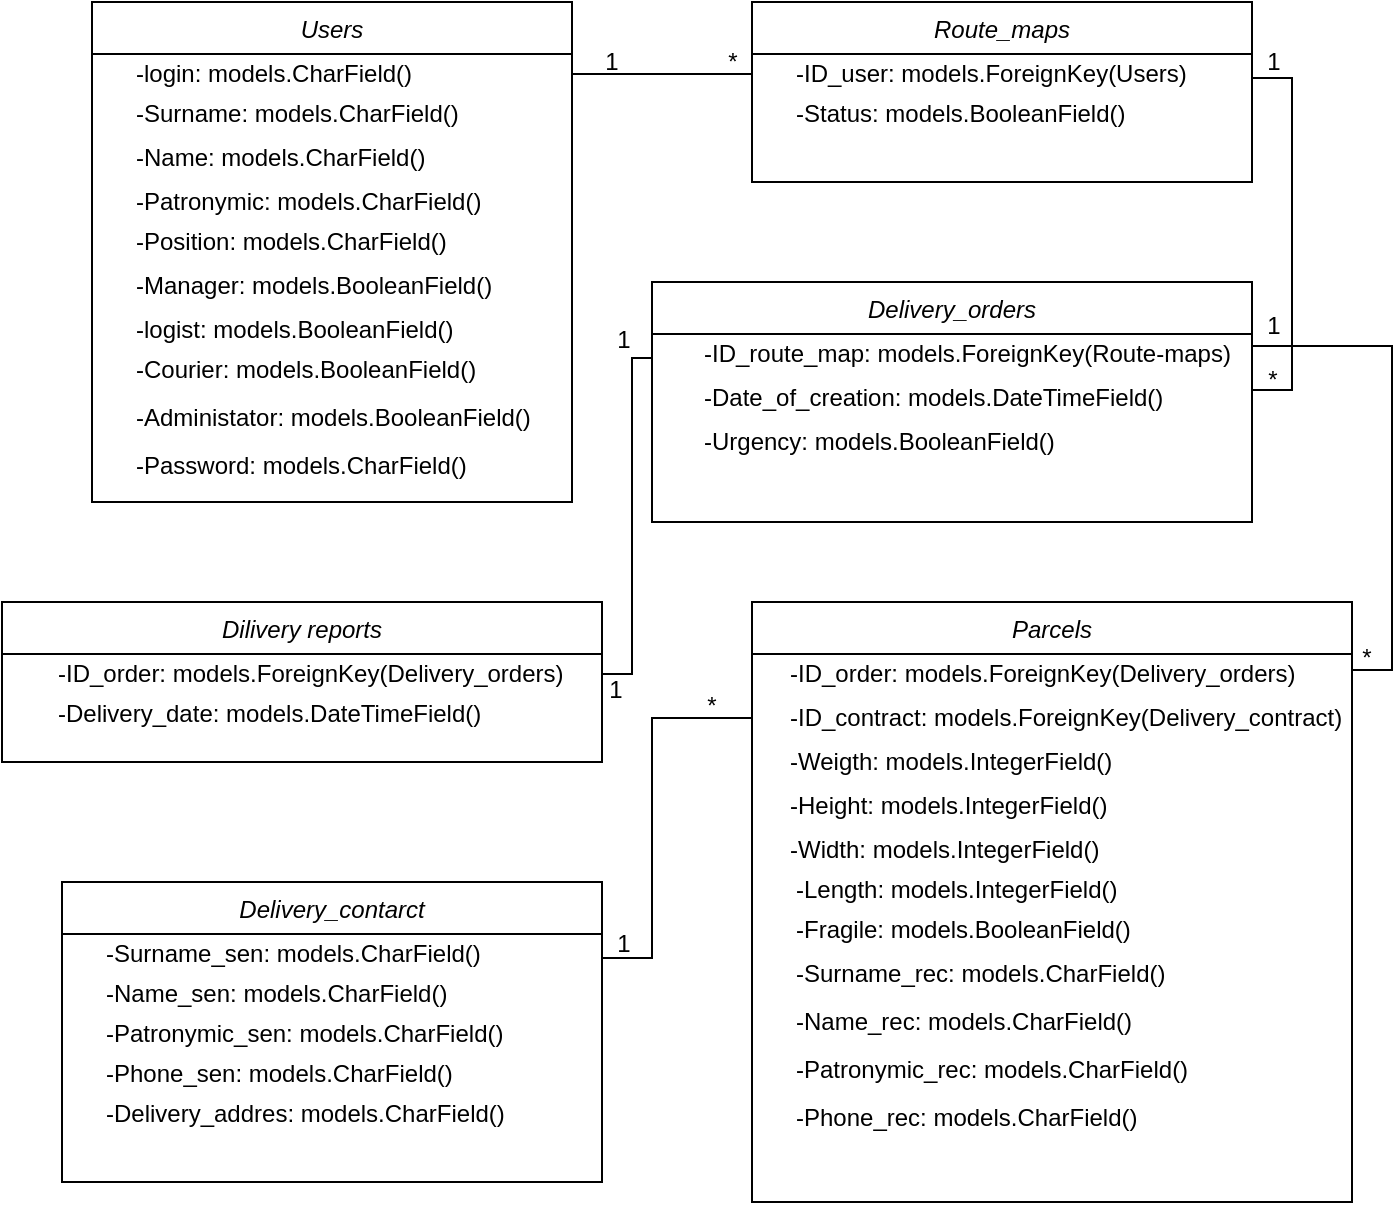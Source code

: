 <mxfile version="13.7.3" type="device"><diagram id="1WqQbCkuJ-TtJrcGDlxy" name="Страница 1"><mxGraphModel dx="1086" dy="966" grid="1" gridSize="10" guides="1" tooltips="1" connect="1" arrows="1" fold="1" page="1" pageScale="1" pageWidth="827" pageHeight="1169" math="0" shadow="0"><root><mxCell id="0"/><mxCell id="1" parent="0"/><mxCell id="WKfONwD25qAhMX3vJZG9-151" style="edgeStyle=orthogonalEdgeStyle;rounded=0;orthogonalLoop=1;jettySize=auto;html=1;entryX=0;entryY=0.5;entryDx=0;entryDy=0;endArrow=none;endFill=0;exitX=1;exitY=0.5;exitDx=0;exitDy=0;" parent="1" target="WKfONwD25qAhMX3vJZG9-159" edge="1"><mxGeometry relative="1" as="geometry"><mxPoint x="410" y="148" as="sourcePoint"/><Array as="points"><mxPoint x="410" y="146"/></Array></mxGeometry></mxCell><mxCell id="WKfONwD25qAhMX3vJZG9-152" value="1" style="text;html=1;strokeColor=none;fillColor=none;align=center;verticalAlign=middle;whiteSpace=wrap;rounded=0;" parent="1" vertex="1"><mxGeometry x="410" y="130" width="40" height="20" as="geometry"/></mxCell><mxCell id="WKfONwD25qAhMX3vJZG9-153" value="*" style="text;html=1;align=center;verticalAlign=middle;resizable=0;points=[];autosize=1;" parent="1" vertex="1"><mxGeometry x="480" y="130" width="20" height="20" as="geometry"/></mxCell><mxCell id="WKfONwD25qAhMX3vJZG9-154" value="Route_maps" style="swimlane;fontStyle=2;align=center;verticalAlign=top;childLayout=stackLayout;horizontal=1;startSize=26;horizontalStack=0;resizeParent=1;resizeLast=0;collapsible=1;marginBottom=0;rounded=0;shadow=0;strokeWidth=1;" parent="1" vertex="1"><mxGeometry x="500" y="110" width="250" height="90" as="geometry"><mxRectangle x="230" y="140" width="160" height="26" as="alternateBounds"/></mxGeometry></mxCell><mxCell id="WKfONwD25qAhMX3vJZG9-155" value="" style="shape=table;html=1;whiteSpace=wrap;startSize=0;container=1;collapsible=0;childLayout=tableLayout;fillColor=none;align=left;strokeColor=none;" parent="WKfONwD25qAhMX3vJZG9-154" vertex="1"><mxGeometry y="26" width="250" height="40" as="geometry"/></mxCell><mxCell id="WKfONwD25qAhMX3vJZG9-159" value="" style="shape=partialRectangle;html=1;whiteSpace=wrap;collapsible=0;dropTarget=0;pointerEvents=0;fillColor=none;top=0;left=0;bottom=0;right=0;points=[[0,0.5],[1,0.5]];portConstraint=eastwest;" parent="WKfONwD25qAhMX3vJZG9-155" vertex="1"><mxGeometry width="250" height="20" as="geometry"/></mxCell><mxCell id="WKfONwD25qAhMX3vJZG9-160" value="" style="shape=partialRectangle;html=1;whiteSpace=wrap;connectable=0;overflow=hidden;fillColor=none;top=0;left=0;bottom=0;right=0;align=center;" parent="WKfONwD25qAhMX3vJZG9-159" vertex="1"><mxGeometry width="20" height="20" as="geometry"/></mxCell><mxCell id="WKfONwD25qAhMX3vJZG9-161" value="-ID_user: models.ForeignKey(Users)" style="shape=partialRectangle;html=1;whiteSpace=wrap;connectable=0;overflow=hidden;fillColor=none;top=0;left=0;bottom=0;right=0;align=left;" parent="WKfONwD25qAhMX3vJZG9-159" vertex="1"><mxGeometry x="20" width="230" height="20" as="geometry"/></mxCell><mxCell id="WKfONwD25qAhMX3vJZG9-162" value="" style="shape=partialRectangle;html=1;whiteSpace=wrap;collapsible=0;dropTarget=0;pointerEvents=0;fillColor=none;top=0;left=0;bottom=0;right=0;points=[[0,0.5],[1,0.5]];portConstraint=eastwest;" parent="WKfONwD25qAhMX3vJZG9-155" vertex="1"><mxGeometry y="20" width="250" height="20" as="geometry"/></mxCell><mxCell id="WKfONwD25qAhMX3vJZG9-163" value="" style="shape=partialRectangle;html=1;whiteSpace=wrap;connectable=0;overflow=hidden;fillColor=none;top=0;left=0;bottom=0;right=0;" parent="WKfONwD25qAhMX3vJZG9-162" vertex="1"><mxGeometry width="20" height="20" as="geometry"/></mxCell><mxCell id="WKfONwD25qAhMX3vJZG9-164" value="-Status: models.BooleanField()" style="shape=partialRectangle;html=1;whiteSpace=wrap;connectable=0;overflow=hidden;fillColor=none;top=0;left=0;bottom=0;right=0;align=left;" parent="WKfONwD25qAhMX3vJZG9-162" vertex="1"><mxGeometry x="20" width="230" height="20" as="geometry"/></mxCell><mxCell id="WKfONwD25qAhMX3vJZG9-165" style="edgeStyle=orthogonalEdgeStyle;rounded=0;orthogonalLoop=1;jettySize=auto;html=1;entryX=1;entryY=0.5;entryDx=0;entryDy=0;endArrow=none;endFill=0;exitX=1;exitY=0.5;exitDx=0;exitDy=0;" parent="1" source="WKfONwD25qAhMX3vJZG9-263" edge="1"><mxGeometry relative="1" as="geometry"><mxPoint x="420" y="158" as="sourcePoint"/><mxPoint x="750" y="148" as="targetPoint"/><Array as="points"><mxPoint x="770" y="304"/><mxPoint x="770" y="148"/></Array></mxGeometry></mxCell><mxCell id="WKfONwD25qAhMX3vJZG9-166" value="1" style="text;html=1;strokeColor=none;fillColor=none;align=center;verticalAlign=middle;whiteSpace=wrap;rounded=0;" parent="1" vertex="1"><mxGeometry x="741" y="130" width="40" height="20" as="geometry"/></mxCell><mxCell id="WKfONwD25qAhMX3vJZG9-167" value="*" style="text;html=1;align=center;verticalAlign=middle;resizable=0;points=[];autosize=1;" parent="1" vertex="1"><mxGeometry x="750" y="289" width="20" height="20" as="geometry"/></mxCell><mxCell id="WKfONwD25qAhMX3vJZG9-168" value="Users" style="swimlane;fontStyle=2;align=center;verticalAlign=top;childLayout=stackLayout;horizontal=1;startSize=26;horizontalStack=0;resizeParent=1;resizeLast=0;collapsible=1;marginBottom=0;rounded=0;shadow=0;strokeWidth=1;" parent="1" vertex="1"><mxGeometry x="170" y="110" width="240" height="250" as="geometry"><mxRectangle x="230" y="140" width="160" height="26" as="alternateBounds"/></mxGeometry></mxCell><mxCell id="WKfONwD25qAhMX3vJZG9-169" value="" style="shape=table;html=1;whiteSpace=wrap;startSize=0;container=1;collapsible=0;childLayout=tableLayout;fillColor=none;align=left;strokeColor=none;" parent="WKfONwD25qAhMX3vJZG9-168" vertex="1"><mxGeometry y="26" width="240" height="40" as="geometry"/></mxCell><mxCell id="WKfONwD25qAhMX3vJZG9-173" value="" style="shape=partialRectangle;html=1;whiteSpace=wrap;collapsible=0;dropTarget=0;pointerEvents=0;fillColor=none;top=0;left=0;bottom=0;right=0;points=[[0,0.5],[1,0.5]];portConstraint=eastwest;" parent="WKfONwD25qAhMX3vJZG9-169" vertex="1"><mxGeometry width="240" height="20" as="geometry"/></mxCell><mxCell id="WKfONwD25qAhMX3vJZG9-174" value="" style="shape=partialRectangle;html=1;whiteSpace=wrap;connectable=0;overflow=hidden;fillColor=none;top=0;left=0;bottom=0;right=0;" parent="WKfONwD25qAhMX3vJZG9-173" vertex="1"><mxGeometry width="20" height="20" as="geometry"/></mxCell><mxCell id="WKfONwD25qAhMX3vJZG9-175" value="-login: models.CharField()" style="shape=partialRectangle;html=1;whiteSpace=wrap;connectable=0;overflow=hidden;fillColor=none;top=0;left=0;bottom=0;right=0;align=left;" parent="WKfONwD25qAhMX3vJZG9-173" vertex="1"><mxGeometry x="20" width="220" height="20" as="geometry"/></mxCell><mxCell id="WKfONwD25qAhMX3vJZG9-176" value="" style="shape=partialRectangle;html=1;whiteSpace=wrap;collapsible=0;dropTarget=0;pointerEvents=0;fillColor=none;top=0;left=0;bottom=0;right=0;points=[[0,0.5],[1,0.5]];portConstraint=eastwest;" parent="WKfONwD25qAhMX3vJZG9-169" vertex="1"><mxGeometry y="20" width="240" height="20" as="geometry"/></mxCell><mxCell id="WKfONwD25qAhMX3vJZG9-177" value="" style="shape=partialRectangle;html=1;whiteSpace=wrap;connectable=0;overflow=hidden;fillColor=none;top=0;left=0;bottom=0;right=0;" parent="WKfONwD25qAhMX3vJZG9-176" vertex="1"><mxGeometry width="20" height="20" as="geometry"/></mxCell><mxCell id="WKfONwD25qAhMX3vJZG9-178" value="-Surname: models.CharField()" style="shape=partialRectangle;html=1;whiteSpace=wrap;connectable=0;overflow=hidden;fillColor=none;top=0;left=0;bottom=0;right=0;align=left;" parent="WKfONwD25qAhMX3vJZG9-176" vertex="1"><mxGeometry x="20" width="220" height="20" as="geometry"/></mxCell><mxCell id="WKfONwD25qAhMX3vJZG9-179" value="" style="shape=table;html=1;whiteSpace=wrap;startSize=0;container=1;collapsible=0;childLayout=tableLayout;fillColor=none;align=left;strokeColor=none;" parent="WKfONwD25qAhMX3vJZG9-168" vertex="1"><mxGeometry y="66" width="240" height="64" as="geometry"/></mxCell><mxCell id="WKfONwD25qAhMX3vJZG9-180" value="" style="shape=partialRectangle;html=1;whiteSpace=wrap;collapsible=0;dropTarget=0;pointerEvents=0;fillColor=none;top=0;left=0;bottom=0;right=0;points=[[0,0.5],[1,0.5]];portConstraint=eastwest;" parent="WKfONwD25qAhMX3vJZG9-179" vertex="1"><mxGeometry width="240" height="24" as="geometry"/></mxCell><mxCell id="WKfONwD25qAhMX3vJZG9-181" value="" style="shape=partialRectangle;html=1;whiteSpace=wrap;connectable=0;overflow=hidden;fillColor=none;top=0;left=0;bottom=0;right=0;align=left;" parent="WKfONwD25qAhMX3vJZG9-180" vertex="1"><mxGeometry width="20" height="24" as="geometry"/></mxCell><mxCell id="WKfONwD25qAhMX3vJZG9-182" value="-Name: models.CharField()" style="shape=partialRectangle;html=1;whiteSpace=wrap;connectable=0;overflow=hidden;fillColor=none;top=0;left=0;bottom=0;right=0;align=left;" parent="WKfONwD25qAhMX3vJZG9-180" vertex="1"><mxGeometry x="20" width="220" height="24" as="geometry"/></mxCell><mxCell id="WKfONwD25qAhMX3vJZG9-183" value="" style="shape=partialRectangle;html=1;whiteSpace=wrap;collapsible=0;dropTarget=0;pointerEvents=0;fillColor=none;top=0;left=0;bottom=0;right=0;points=[[0,0.5],[1,0.5]];portConstraint=eastwest;" parent="WKfONwD25qAhMX3vJZG9-179" vertex="1"><mxGeometry y="24" width="240" height="20" as="geometry"/></mxCell><mxCell id="WKfONwD25qAhMX3vJZG9-184" value="" style="shape=partialRectangle;html=1;whiteSpace=wrap;connectable=0;overflow=hidden;fillColor=none;top=0;left=0;bottom=0;right=0;" parent="WKfONwD25qAhMX3vJZG9-183" vertex="1"><mxGeometry width="20" height="20" as="geometry"/></mxCell><mxCell id="WKfONwD25qAhMX3vJZG9-185" value="-Patronymic: models.CharField()" style="shape=partialRectangle;html=1;whiteSpace=wrap;connectable=0;overflow=hidden;fillColor=none;top=0;left=0;bottom=0;right=0;align=left;" parent="WKfONwD25qAhMX3vJZG9-183" vertex="1"><mxGeometry x="20" width="220" height="20" as="geometry"/></mxCell><mxCell id="WKfONwD25qAhMX3vJZG9-186" value="" style="shape=partialRectangle;html=1;whiteSpace=wrap;collapsible=0;dropTarget=0;pointerEvents=0;fillColor=none;top=0;left=0;bottom=0;right=0;points=[[0,0.5],[1,0.5]];portConstraint=eastwest;" parent="WKfONwD25qAhMX3vJZG9-179" vertex="1"><mxGeometry y="44" width="240" height="20" as="geometry"/></mxCell><mxCell id="WKfONwD25qAhMX3vJZG9-187" value="" style="shape=partialRectangle;html=1;whiteSpace=wrap;connectable=0;overflow=hidden;fillColor=none;top=0;left=0;bottom=0;right=0;" parent="WKfONwD25qAhMX3vJZG9-186" vertex="1"><mxGeometry width="20" height="20" as="geometry"/></mxCell><mxCell id="WKfONwD25qAhMX3vJZG9-188" value="-Position: models.CharField()" style="shape=partialRectangle;html=1;whiteSpace=wrap;connectable=0;overflow=hidden;fillColor=none;top=0;left=0;bottom=0;right=0;align=left;" parent="WKfONwD25qAhMX3vJZG9-186" vertex="1"><mxGeometry x="20" width="220" height="20" as="geometry"/></mxCell><mxCell id="WKfONwD25qAhMX3vJZG9-189" value="" style="shape=table;html=1;whiteSpace=wrap;startSize=0;container=1;collapsible=0;childLayout=tableLayout;fillColor=none;align=left;strokeColor=none;" parent="WKfONwD25qAhMX3vJZG9-168" vertex="1"><mxGeometry y="130" width="240" height="64" as="geometry"/></mxCell><mxCell id="WKfONwD25qAhMX3vJZG9-190" value="" style="shape=partialRectangle;html=1;whiteSpace=wrap;collapsible=0;dropTarget=0;pointerEvents=0;fillColor=none;top=0;left=0;bottom=0;right=0;points=[[0,0.5],[1,0.5]];portConstraint=eastwest;" parent="WKfONwD25qAhMX3vJZG9-189" vertex="1"><mxGeometry width="240" height="24" as="geometry"/></mxCell><mxCell id="WKfONwD25qAhMX3vJZG9-191" value="" style="shape=partialRectangle;html=1;whiteSpace=wrap;connectable=0;overflow=hidden;fillColor=none;top=0;left=0;bottom=0;right=0;align=left;" parent="WKfONwD25qAhMX3vJZG9-190" vertex="1"><mxGeometry width="20" height="24" as="geometry"/></mxCell><mxCell id="WKfONwD25qAhMX3vJZG9-192" value="-Manager: models.BooleanField()" style="shape=partialRectangle;html=1;whiteSpace=wrap;connectable=0;overflow=hidden;fillColor=none;top=0;left=0;bottom=0;right=0;align=left;" parent="WKfONwD25qAhMX3vJZG9-190" vertex="1"><mxGeometry x="20" width="220" height="24" as="geometry"/></mxCell><mxCell id="WKfONwD25qAhMX3vJZG9-193" value="" style="shape=partialRectangle;html=1;whiteSpace=wrap;collapsible=0;dropTarget=0;pointerEvents=0;fillColor=none;top=0;left=0;bottom=0;right=0;points=[[0,0.5],[1,0.5]];portConstraint=eastwest;" parent="WKfONwD25qAhMX3vJZG9-189" vertex="1"><mxGeometry y="24" width="240" height="20" as="geometry"/></mxCell><mxCell id="WKfONwD25qAhMX3vJZG9-194" value="" style="shape=partialRectangle;html=1;whiteSpace=wrap;connectable=0;overflow=hidden;fillColor=none;top=0;left=0;bottom=0;right=0;" parent="WKfONwD25qAhMX3vJZG9-193" vertex="1"><mxGeometry width="20" height="20" as="geometry"/></mxCell><mxCell id="WKfONwD25qAhMX3vJZG9-195" value="-logist: models.BooleanField()" style="shape=partialRectangle;html=1;whiteSpace=wrap;connectable=0;overflow=hidden;fillColor=none;top=0;left=0;bottom=0;right=0;align=left;" parent="WKfONwD25qAhMX3vJZG9-193" vertex="1"><mxGeometry x="20" width="220" height="20" as="geometry"/></mxCell><mxCell id="WKfONwD25qAhMX3vJZG9-196" value="" style="shape=partialRectangle;html=1;whiteSpace=wrap;collapsible=0;dropTarget=0;pointerEvents=0;fillColor=none;top=0;left=0;bottom=0;right=0;points=[[0,0.5],[1,0.5]];portConstraint=eastwest;" parent="WKfONwD25qAhMX3vJZG9-189" vertex="1"><mxGeometry y="44" width="240" height="20" as="geometry"/></mxCell><mxCell id="WKfONwD25qAhMX3vJZG9-197" value="" style="shape=partialRectangle;html=1;whiteSpace=wrap;connectable=0;overflow=hidden;fillColor=none;top=0;left=0;bottom=0;right=0;" parent="WKfONwD25qAhMX3vJZG9-196" vertex="1"><mxGeometry width="20" height="20" as="geometry"/></mxCell><mxCell id="WKfONwD25qAhMX3vJZG9-198" value="-Courier: models.BooleanField()" style="shape=partialRectangle;html=1;whiteSpace=wrap;connectable=0;overflow=hidden;fillColor=none;top=0;left=0;bottom=0;right=0;align=left;" parent="WKfONwD25qAhMX3vJZG9-196" vertex="1"><mxGeometry x="20" width="220" height="20" as="geometry"/></mxCell><mxCell id="WKfONwD25qAhMX3vJZG9-199" value="" style="shape=table;html=1;whiteSpace=wrap;startSize=0;container=1;collapsible=0;childLayout=tableLayout;fillColor=none;align=left;strokeColor=none;" parent="WKfONwD25qAhMX3vJZG9-168" vertex="1"><mxGeometry y="194" width="240" height="46" as="geometry"/></mxCell><mxCell id="WKfONwD25qAhMX3vJZG9-200" value="" style="shape=partialRectangle;html=1;whiteSpace=wrap;collapsible=0;dropTarget=0;pointerEvents=0;fillColor=none;top=0;left=0;bottom=0;right=0;points=[[0,0.5],[1,0.5]];portConstraint=eastwest;" parent="WKfONwD25qAhMX3vJZG9-199" vertex="1"><mxGeometry width="240" height="28" as="geometry"/></mxCell><mxCell id="WKfONwD25qAhMX3vJZG9-201" value="" style="shape=partialRectangle;html=1;whiteSpace=wrap;connectable=0;overflow=hidden;fillColor=none;top=0;left=0;bottom=0;right=0;align=left;" parent="WKfONwD25qAhMX3vJZG9-200" vertex="1"><mxGeometry width="20" height="28" as="geometry"/></mxCell><mxCell id="WKfONwD25qAhMX3vJZG9-202" value="-Administator: models.BooleanField()" style="shape=partialRectangle;html=1;whiteSpace=wrap;connectable=0;overflow=hidden;fillColor=none;top=0;left=0;bottom=0;right=0;align=left;" parent="WKfONwD25qAhMX3vJZG9-200" vertex="1"><mxGeometry x="20" width="220" height="28" as="geometry"/></mxCell><mxCell id="WKfONwD25qAhMX3vJZG9-203" value="" style="shape=partialRectangle;html=1;whiteSpace=wrap;collapsible=0;dropTarget=0;pointerEvents=0;fillColor=none;top=0;left=0;bottom=0;right=0;points=[[0,0.5],[1,0.5]];portConstraint=eastwest;" parent="WKfONwD25qAhMX3vJZG9-199" vertex="1"><mxGeometry y="28" width="240" height="18" as="geometry"/></mxCell><mxCell id="WKfONwD25qAhMX3vJZG9-204" value="" style="shape=partialRectangle;html=1;whiteSpace=wrap;connectable=0;overflow=hidden;fillColor=none;top=0;left=0;bottom=0;right=0;" parent="WKfONwD25qAhMX3vJZG9-203" vertex="1"><mxGeometry width="20" height="18" as="geometry"/></mxCell><mxCell id="WKfONwD25qAhMX3vJZG9-205" value="-Password: models.CharField()" style="shape=partialRectangle;html=1;whiteSpace=wrap;connectable=0;overflow=hidden;fillColor=none;top=0;left=0;bottom=0;right=0;align=left;" parent="WKfONwD25qAhMX3vJZG9-203" vertex="1"><mxGeometry x="20" width="220" height="18" as="geometry"/></mxCell><mxCell id="WKfONwD25qAhMX3vJZG9-217" style="edgeStyle=orthogonalEdgeStyle;rounded=0;orthogonalLoop=1;jettySize=auto;html=1;entryX=0;entryY=0.5;entryDx=0;entryDy=0;endArrow=none;endFill=0;exitX=1;exitY=0.5;exitDx=0;exitDy=0;" parent="1" source="WKfONwD25qAhMX3vJZG9-211" target="WKfONwD25qAhMX3vJZG9-263" edge="1"><mxGeometry relative="1" as="geometry"><mxPoint x="420" y="158" as="sourcePoint"/><mxPoint x="500" y="288" as="targetPoint"/><Array as="points"><mxPoint x="440" y="446"/><mxPoint x="440" y="288"/><mxPoint x="450" y="288"/></Array></mxGeometry></mxCell><mxCell id="WKfONwD25qAhMX3vJZG9-218" value="1" style="text;html=1;strokeColor=none;fillColor=none;align=center;verticalAlign=middle;whiteSpace=wrap;rounded=0;" parent="1" vertex="1"><mxGeometry x="412" y="444" width="40" height="20" as="geometry"/></mxCell><mxCell id="WKfONwD25qAhMX3vJZG9-219" value="*" style="text;html=1;strokeColor=none;fillColor=none;align=center;verticalAlign=middle;whiteSpace=wrap;rounded=0;" parent="1" vertex="1"><mxGeometry x="460" y="452" width="40" height="20" as="geometry"/></mxCell><mxCell id="WKfONwD25qAhMX3vJZG9-220" value="Parcels" style="swimlane;fontStyle=2;align=center;verticalAlign=top;childLayout=stackLayout;horizontal=1;startSize=26;horizontalStack=0;resizeParent=1;resizeLast=0;collapsible=1;marginBottom=0;rounded=0;shadow=0;strokeWidth=1;" parent="1" vertex="1"><mxGeometry x="500" y="410" width="300" height="300" as="geometry"><mxRectangle x="230" y="140" width="160" height="26" as="alternateBounds"/></mxGeometry></mxCell><mxCell id="WKfONwD25qAhMX3vJZG9-221" value="" style="shape=table;html=1;whiteSpace=wrap;startSize=0;container=1;collapsible=0;childLayout=tableLayout;fillColor=none;align=left;strokeColor=none;" parent="WKfONwD25qAhMX3vJZG9-220" vertex="1"><mxGeometry y="26" width="300" height="108" as="geometry"/></mxCell><mxCell id="WKfONwD25qAhMX3vJZG9-225" value="" style="shape=partialRectangle;html=1;whiteSpace=wrap;collapsible=0;dropTarget=0;pointerEvents=0;fillColor=none;top=0;left=0;bottom=0;right=0;points=[[0,0.5],[1,0.5]];portConstraint=eastwest;" parent="WKfONwD25qAhMX3vJZG9-221" vertex="1"><mxGeometry width="300" height="20" as="geometry"/></mxCell><mxCell id="WKfONwD25qAhMX3vJZG9-226" value="" style="shape=partialRectangle;html=1;whiteSpace=wrap;connectable=0;overflow=hidden;fillColor=none;top=0;left=0;bottom=0;right=0;align=center;" parent="WKfONwD25qAhMX3vJZG9-225" vertex="1"><mxGeometry width="17" height="20" as="geometry"/></mxCell><mxCell id="WKfONwD25qAhMX3vJZG9-227" value="-ID_order: models.ForeignKey(Delivery_orders)" style="shape=partialRectangle;html=1;whiteSpace=wrap;connectable=0;overflow=hidden;fillColor=none;top=0;left=0;bottom=0;right=0;align=left;" parent="WKfONwD25qAhMX3vJZG9-225" vertex="1"><mxGeometry x="17" width="283" height="20" as="geometry"/></mxCell><mxCell id="WKfONwD25qAhMX3vJZG9-228" value="" style="shape=partialRectangle;html=1;whiteSpace=wrap;collapsible=0;dropTarget=0;pointerEvents=0;fillColor=none;top=0;left=0;bottom=0;right=0;points=[[0,0.5],[1,0.5]];portConstraint=eastwest;" parent="WKfONwD25qAhMX3vJZG9-221" vertex="1"><mxGeometry y="20" width="300" height="24" as="geometry"/></mxCell><mxCell id="WKfONwD25qAhMX3vJZG9-229" value="" style="shape=partialRectangle;html=1;whiteSpace=wrap;connectable=0;overflow=hidden;fillColor=none;top=0;left=0;bottom=0;right=0;align=center;" parent="WKfONwD25qAhMX3vJZG9-228" vertex="1"><mxGeometry width="17" height="24" as="geometry"/></mxCell><mxCell id="WKfONwD25qAhMX3vJZG9-230" value="-ID_contract: models.ForeignKey(Delivery_contract)" style="shape=partialRectangle;html=1;whiteSpace=wrap;connectable=0;overflow=hidden;fillColor=none;top=0;left=0;bottom=0;right=0;align=left;" parent="WKfONwD25qAhMX3vJZG9-228" vertex="1"><mxGeometry x="17" width="283" height="24" as="geometry"/></mxCell><mxCell id="WKfONwD25qAhMX3vJZG9-231" value="" style="shape=partialRectangle;html=1;whiteSpace=wrap;collapsible=0;dropTarget=0;pointerEvents=0;fillColor=none;top=0;left=0;bottom=0;right=0;points=[[0,0.5],[1,0.5]];portConstraint=eastwest;" parent="WKfONwD25qAhMX3vJZG9-221" vertex="1"><mxGeometry y="44" width="300" height="20" as="geometry"/></mxCell><mxCell id="WKfONwD25qAhMX3vJZG9-232" value="" style="shape=partialRectangle;html=1;whiteSpace=wrap;connectable=0;overflow=hidden;fillColor=none;top=0;left=0;bottom=0;right=0;align=left;" parent="WKfONwD25qAhMX3vJZG9-231" vertex="1"><mxGeometry width="17" height="20" as="geometry"/></mxCell><mxCell id="WKfONwD25qAhMX3vJZG9-233" value="-Weigth: models.IntegerField()" style="shape=partialRectangle;html=1;whiteSpace=wrap;connectable=0;overflow=hidden;fillColor=none;top=0;left=0;bottom=0;right=0;align=left;" parent="WKfONwD25qAhMX3vJZG9-231" vertex="1"><mxGeometry x="17" width="283" height="20" as="geometry"/></mxCell><mxCell id="WKfONwD25qAhMX3vJZG9-234" value="" style="shape=partialRectangle;html=1;whiteSpace=wrap;collapsible=0;dropTarget=0;pointerEvents=0;fillColor=none;top=0;left=0;bottom=0;right=0;points=[[0,0.5],[1,0.5]];portConstraint=eastwest;" parent="WKfONwD25qAhMX3vJZG9-221" vertex="1"><mxGeometry y="64" width="300" height="24" as="geometry"/></mxCell><mxCell id="WKfONwD25qAhMX3vJZG9-235" value="" style="shape=partialRectangle;html=1;whiteSpace=wrap;connectable=0;overflow=hidden;fillColor=none;top=0;left=0;bottom=0;right=0;align=left;" parent="WKfONwD25qAhMX3vJZG9-234" vertex="1"><mxGeometry width="17" height="24" as="geometry"/></mxCell><mxCell id="WKfONwD25qAhMX3vJZG9-236" value="-Height: models.IntegerField()" style="shape=partialRectangle;html=1;whiteSpace=wrap;connectable=0;overflow=hidden;fillColor=none;top=0;left=0;bottom=0;right=0;align=left;" parent="WKfONwD25qAhMX3vJZG9-234" vertex="1"><mxGeometry x="17" width="283" height="24" as="geometry"/></mxCell><mxCell id="WKfONwD25qAhMX3vJZG9-237" value="" style="shape=partialRectangle;html=1;whiteSpace=wrap;collapsible=0;dropTarget=0;pointerEvents=0;fillColor=none;top=0;left=0;bottom=0;right=0;points=[[0,0.5],[1,0.5]];portConstraint=eastwest;" parent="WKfONwD25qAhMX3vJZG9-221" vertex="1"><mxGeometry y="88" width="300" height="20" as="geometry"/></mxCell><mxCell id="WKfONwD25qAhMX3vJZG9-238" value="" style="shape=partialRectangle;html=1;whiteSpace=wrap;connectable=0;overflow=hidden;fillColor=none;top=0;left=0;bottom=0;right=0;" parent="WKfONwD25qAhMX3vJZG9-237" vertex="1"><mxGeometry width="17" height="20" as="geometry"/></mxCell><mxCell id="WKfONwD25qAhMX3vJZG9-239" value="-Width: models.IntegerField()" style="shape=partialRectangle;html=1;whiteSpace=wrap;connectable=0;overflow=hidden;fillColor=none;top=0;left=0;bottom=0;right=0;align=left;" parent="WKfONwD25qAhMX3vJZG9-237" vertex="1"><mxGeometry x="17" width="283" height="20" as="geometry"/></mxCell><mxCell id="WKfONwD25qAhMX3vJZG9-240" value="" style="shape=partialRectangle;html=1;whiteSpace=wrap;collapsible=0;dropTarget=0;pointerEvents=0;fillColor=none;top=0;left=0;bottom=0;right=0;points=[[0,0.5],[1,0.5]];portConstraint=eastwest;" parent="WKfONwD25qAhMX3vJZG9-220" vertex="1"><mxGeometry y="134" width="300" height="20" as="geometry"/></mxCell><mxCell id="WKfONwD25qAhMX3vJZG9-241" value="" style="shape=partialRectangle;html=1;whiteSpace=wrap;connectable=0;overflow=hidden;fillColor=none;top=0;left=0;bottom=0;right=0;" parent="WKfONwD25qAhMX3vJZG9-240" vertex="1"><mxGeometry width="77" height="20" as="geometry"/></mxCell><mxCell id="WKfONwD25qAhMX3vJZG9-242" value="-Length: models.IntegerField()" style="shape=partialRectangle;html=1;whiteSpace=wrap;connectable=0;overflow=hidden;fillColor=none;top=0;left=0;bottom=0;right=0;align=left;" parent="WKfONwD25qAhMX3vJZG9-240" vertex="1"><mxGeometry x="20" width="230" height="20" as="geometry"/></mxCell><mxCell id="WKfONwD25qAhMX3vJZG9-243" value="" style="shape=partialRectangle;html=1;whiteSpace=wrap;collapsible=0;dropTarget=0;pointerEvents=0;fillColor=none;top=0;left=0;bottom=0;right=0;points=[[0,0.5],[1,0.5]];portConstraint=eastwest;" parent="WKfONwD25qAhMX3vJZG9-220" vertex="1"><mxGeometry y="154" width="300" height="20" as="geometry"/></mxCell><mxCell id="WKfONwD25qAhMX3vJZG9-244" value="" style="shape=partialRectangle;html=1;whiteSpace=wrap;connectable=0;overflow=hidden;fillColor=none;top=0;left=0;bottom=0;right=0;" parent="WKfONwD25qAhMX3vJZG9-243" vertex="1"><mxGeometry width="77" height="20" as="geometry"/></mxCell><mxCell id="WKfONwD25qAhMX3vJZG9-245" value="-Fragile: models.BooleanField()" style="shape=partialRectangle;html=1;whiteSpace=wrap;connectable=0;overflow=hidden;fillColor=none;top=0;left=0;bottom=0;right=0;align=left;" parent="WKfONwD25qAhMX3vJZG9-243" vertex="1"><mxGeometry x="20" width="230" height="20" as="geometry"/></mxCell><mxCell id="WKfONwD25qAhMX3vJZG9-246" value="" style="shape=partialRectangle;html=1;whiteSpace=wrap;collapsible=0;dropTarget=0;pointerEvents=0;fillColor=none;top=0;left=0;bottom=0;right=0;points=[[0,0.5],[1,0.5]];portConstraint=eastwest;" parent="WKfONwD25qAhMX3vJZG9-220" vertex="1"><mxGeometry y="174" width="300" height="24" as="geometry"/></mxCell><mxCell id="WKfONwD25qAhMX3vJZG9-247" value="" style="shape=partialRectangle;html=1;whiteSpace=wrap;connectable=0;overflow=hidden;fillColor=none;top=0;left=0;bottom=0;right=0;align=left;" parent="WKfONwD25qAhMX3vJZG9-246" vertex="1"><mxGeometry width="77" height="24" as="geometry"/></mxCell><mxCell id="WKfONwD25qAhMX3vJZG9-248" value="-Surname_rec: models.CharField()" style="shape=partialRectangle;html=1;whiteSpace=wrap;connectable=0;overflow=hidden;fillColor=none;top=0;left=0;bottom=0;right=0;align=left;" parent="WKfONwD25qAhMX3vJZG9-246" vertex="1"><mxGeometry x="20" width="230" height="24" as="geometry"/></mxCell><mxCell id="WKfONwD25qAhMX3vJZG9-249" value="" style="shape=partialRectangle;html=1;whiteSpace=wrap;collapsible=0;dropTarget=0;pointerEvents=0;fillColor=none;top=0;left=0;bottom=0;right=0;points=[[0,0.5],[1,0.5]];portConstraint=eastwest;" parent="WKfONwD25qAhMX3vJZG9-220" vertex="1"><mxGeometry y="198" width="300" height="24" as="geometry"/></mxCell><mxCell id="WKfONwD25qAhMX3vJZG9-250" value="" style="shape=partialRectangle;html=1;whiteSpace=wrap;connectable=0;overflow=hidden;fillColor=none;top=0;left=0;bottom=0;right=0;align=left;" parent="WKfONwD25qAhMX3vJZG9-249" vertex="1"><mxGeometry width="77" height="24" as="geometry"/></mxCell><mxCell id="WKfONwD25qAhMX3vJZG9-251" value="-Name_rec: models.CharField()" style="shape=partialRectangle;html=1;whiteSpace=wrap;connectable=0;overflow=hidden;fillColor=none;top=0;left=0;bottom=0;right=0;align=left;" parent="WKfONwD25qAhMX3vJZG9-249" vertex="1"><mxGeometry x="20" width="230" height="24" as="geometry"/></mxCell><mxCell id="WKfONwD25qAhMX3vJZG9-252" value="" style="shape=partialRectangle;html=1;whiteSpace=wrap;collapsible=0;dropTarget=0;pointerEvents=0;fillColor=none;top=0;left=0;bottom=0;right=0;points=[[0,0.5],[1,0.5]];portConstraint=eastwest;" parent="WKfONwD25qAhMX3vJZG9-220" vertex="1"><mxGeometry y="222" width="300" height="24" as="geometry"/></mxCell><mxCell id="WKfONwD25qAhMX3vJZG9-253" value="" style="shape=partialRectangle;html=1;whiteSpace=wrap;connectable=0;overflow=hidden;fillColor=none;top=0;left=0;bottom=0;right=0;align=left;" parent="WKfONwD25qAhMX3vJZG9-252" vertex="1"><mxGeometry width="77" height="24" as="geometry"/></mxCell><mxCell id="WKfONwD25qAhMX3vJZG9-254" value="-Patronymic_rec: models.CharField()" style="shape=partialRectangle;html=1;whiteSpace=wrap;connectable=0;overflow=hidden;fillColor=none;top=0;left=0;bottom=0;right=0;align=left;" parent="WKfONwD25qAhMX3vJZG9-252" vertex="1"><mxGeometry x="20" width="230" height="24" as="geometry"/></mxCell><mxCell id="WKfONwD25qAhMX3vJZG9-255" value="" style="shape=partialRectangle;html=1;whiteSpace=wrap;collapsible=0;dropTarget=0;pointerEvents=0;fillColor=none;top=0;left=0;bottom=0;right=0;points=[[0,0.5],[1,0.5]];portConstraint=eastwest;" parent="WKfONwD25qAhMX3vJZG9-220" vertex="1"><mxGeometry y="246" width="300" height="24" as="geometry"/></mxCell><mxCell id="WKfONwD25qAhMX3vJZG9-256" value="" style="shape=partialRectangle;html=1;whiteSpace=wrap;connectable=0;overflow=hidden;fillColor=none;top=0;left=0;bottom=0;right=0;align=left;" parent="WKfONwD25qAhMX3vJZG9-255" vertex="1"><mxGeometry width="77" height="24" as="geometry"/></mxCell><mxCell id="WKfONwD25qAhMX3vJZG9-257" value="-Phone_rec: models.CharField()" style="shape=partialRectangle;html=1;whiteSpace=wrap;connectable=0;overflow=hidden;fillColor=none;top=0;left=0;bottom=0;right=0;align=left;" parent="WKfONwD25qAhMX3vJZG9-255" vertex="1"><mxGeometry x="20" width="230" height="24" as="geometry"/></mxCell><mxCell id="WKfONwD25qAhMX3vJZG9-258" value="Delivery_orders" style="swimlane;fontStyle=2;align=center;verticalAlign=top;childLayout=stackLayout;horizontal=1;startSize=26;horizontalStack=0;resizeParent=1;resizeLast=0;collapsible=1;marginBottom=0;rounded=0;shadow=0;strokeWidth=1;" parent="1" vertex="1"><mxGeometry x="450" y="250" width="300" height="120" as="geometry"><mxRectangle x="230" y="140" width="160" height="26" as="alternateBounds"/></mxGeometry></mxCell><mxCell id="WKfONwD25qAhMX3vJZG9-259" value="" style="shape=table;html=1;whiteSpace=wrap;startSize=0;container=1;collapsible=0;childLayout=tableLayout;fillColor=none;align=left;strokeColor=none;" parent="WKfONwD25qAhMX3vJZG9-258" vertex="1"><mxGeometry y="26" width="300" height="64" as="geometry"/></mxCell><mxCell id="WKfONwD25qAhMX3vJZG9-263" value="" style="shape=partialRectangle;html=1;whiteSpace=wrap;collapsible=0;dropTarget=0;pointerEvents=0;fillColor=none;top=0;left=0;bottom=0;right=0;points=[[0,0.5],[1,0.5]];portConstraint=eastwest;" parent="WKfONwD25qAhMX3vJZG9-259" vertex="1"><mxGeometry width="300" height="20" as="geometry"/></mxCell><mxCell id="WKfONwD25qAhMX3vJZG9-264" value="" style="shape=partialRectangle;html=1;whiteSpace=wrap;connectable=0;overflow=hidden;fillColor=none;top=0;left=0;bottom=0;right=0;align=center;" parent="WKfONwD25qAhMX3vJZG9-263" vertex="1"><mxGeometry width="24" height="20" as="geometry"/></mxCell><mxCell id="WKfONwD25qAhMX3vJZG9-265" value="-ID_route_map: models.ForeignKey(Route-maps)" style="shape=partialRectangle;html=1;whiteSpace=wrap;connectable=0;overflow=hidden;fillColor=none;top=0;left=0;bottom=0;right=0;align=left;" parent="WKfONwD25qAhMX3vJZG9-263" vertex="1"><mxGeometry x="24" width="276" height="20" as="geometry"/></mxCell><mxCell id="WKfONwD25qAhMX3vJZG9-266" value="" style="shape=partialRectangle;html=1;whiteSpace=wrap;collapsible=0;dropTarget=0;pointerEvents=0;fillColor=none;top=0;left=0;bottom=0;right=0;points=[[0,0.5],[1,0.5]];portConstraint=eastwest;" parent="WKfONwD25qAhMX3vJZG9-259" vertex="1"><mxGeometry y="20" width="300" height="24" as="geometry"/></mxCell><mxCell id="WKfONwD25qAhMX3vJZG9-267" value="" style="shape=partialRectangle;html=1;whiteSpace=wrap;connectable=0;overflow=hidden;fillColor=none;top=0;left=0;bottom=0;right=0;align=left;" parent="WKfONwD25qAhMX3vJZG9-266" vertex="1"><mxGeometry width="24" height="24" as="geometry"/></mxCell><mxCell id="WKfONwD25qAhMX3vJZG9-268" value="-Date_of_creation: models.DateTimeField()" style="shape=partialRectangle;html=1;whiteSpace=wrap;connectable=0;overflow=hidden;fillColor=none;top=0;left=0;bottom=0;right=0;align=left;" parent="WKfONwD25qAhMX3vJZG9-266" vertex="1"><mxGeometry x="24" width="276" height="24" as="geometry"/></mxCell><mxCell id="WKfONwD25qAhMX3vJZG9-269" value="" style="shape=partialRectangle;html=1;whiteSpace=wrap;collapsible=0;dropTarget=0;pointerEvents=0;fillColor=none;top=0;left=0;bottom=0;right=0;points=[[0,0.5],[1,0.5]];portConstraint=eastwest;" parent="WKfONwD25qAhMX3vJZG9-259" vertex="1"><mxGeometry y="44" width="300" height="20" as="geometry"/></mxCell><mxCell id="WKfONwD25qAhMX3vJZG9-270" value="" style="shape=partialRectangle;html=1;whiteSpace=wrap;connectable=0;overflow=hidden;fillColor=none;top=0;left=0;bottom=0;right=0;" parent="WKfONwD25qAhMX3vJZG9-269" vertex="1"><mxGeometry width="24" height="20" as="geometry"/></mxCell><mxCell id="WKfONwD25qAhMX3vJZG9-271" value="-Urgency: models.BooleanField()" style="shape=partialRectangle;html=1;whiteSpace=wrap;connectable=0;overflow=hidden;fillColor=none;top=0;left=0;bottom=0;right=0;align=left;" parent="WKfONwD25qAhMX3vJZG9-269" vertex="1"><mxGeometry x="24" width="276" height="20" as="geometry"/></mxCell><mxCell id="WKfONwD25qAhMX3vJZG9-272" style="edgeStyle=orthogonalEdgeStyle;rounded=0;orthogonalLoop=1;jettySize=auto;html=1;entryX=1;entryY=0.5;entryDx=0;entryDy=0;endArrow=none;endFill=0;" parent="1" edge="1"><mxGeometry relative="1" as="geometry"><mxPoint x="800" y="444" as="sourcePoint"/><mxPoint x="750" y="282" as="targetPoint"/><Array as="points"><mxPoint x="820" y="444"/><mxPoint x="820" y="282"/></Array></mxGeometry></mxCell><mxCell id="WKfONwD25qAhMX3vJZG9-273" value="1" style="text;html=1;strokeColor=none;fillColor=none;align=center;verticalAlign=middle;whiteSpace=wrap;rounded=0;" parent="1" vertex="1"><mxGeometry x="741" y="262" width="40" height="20" as="geometry"/></mxCell><mxCell id="WKfONwD25qAhMX3vJZG9-274" value="*" style="text;html=1;align=center;verticalAlign=middle;resizable=0;points=[];autosize=1;" parent="1" vertex="1"><mxGeometry x="797" y="428" width="20" height="20" as="geometry"/></mxCell><mxCell id="WKfONwD25qAhMX3vJZG9-275" style="edgeStyle=orthogonalEdgeStyle;rounded=0;orthogonalLoop=1;jettySize=auto;html=1;exitX=1;exitY=0.5;exitDx=0;exitDy=0;entryX=0;entryY=0.5;entryDx=0;entryDy=0;endArrow=none;endFill=0;" parent="1" target="WKfONwD25qAhMX3vJZG9-228" edge="1"><mxGeometry relative="1" as="geometry"><mxPoint x="425" y="588" as="sourcePoint"/><Array as="points"><mxPoint x="450" y="588"/><mxPoint x="450" y="468"/></Array></mxGeometry></mxCell><mxCell id="WKfONwD25qAhMX3vJZG9-276" value="1" style="text;html=1;strokeColor=none;fillColor=none;align=center;verticalAlign=middle;whiteSpace=wrap;rounded=0;" parent="1" vertex="1"><mxGeometry x="416" y="571" width="40" height="20" as="geometry"/></mxCell><mxCell id="WKfONwD25qAhMX3vJZG9-277" value="Delivery_contarct" style="swimlane;fontStyle=2;align=center;verticalAlign=top;childLayout=stackLayout;horizontal=1;startSize=26;horizontalStack=0;resizeParent=1;resizeLast=0;collapsible=1;marginBottom=0;rounded=0;shadow=0;strokeWidth=1;" parent="1" vertex="1"><mxGeometry x="155" y="550" width="270" height="150" as="geometry"><mxRectangle x="230" y="140" width="160" height="26" as="alternateBounds"/></mxGeometry></mxCell><mxCell id="WKfONwD25qAhMX3vJZG9-278" value="" style="shape=table;html=1;whiteSpace=wrap;startSize=0;container=1;collapsible=0;childLayout=tableLayout;fillColor=none;align=left;strokeColor=none;" parent="WKfONwD25qAhMX3vJZG9-277" vertex="1"><mxGeometry y="26" width="270" height="40" as="geometry"/></mxCell><mxCell id="WKfONwD25qAhMX3vJZG9-282" value="" style="shape=partialRectangle;html=1;whiteSpace=wrap;collapsible=0;dropTarget=0;pointerEvents=0;fillColor=none;top=0;left=0;bottom=0;right=0;points=[[0,0.5],[1,0.5]];portConstraint=eastwest;" parent="WKfONwD25qAhMX3vJZG9-278" vertex="1"><mxGeometry width="270" height="20" as="geometry"/></mxCell><mxCell id="WKfONwD25qAhMX3vJZG9-283" value="" style="shape=partialRectangle;html=1;whiteSpace=wrap;connectable=0;overflow=hidden;fillColor=none;top=0;left=0;bottom=0;right=0;align=left;" parent="WKfONwD25qAhMX3vJZG9-282" vertex="1"><mxGeometry width="20" height="20" as="geometry"/></mxCell><mxCell id="WKfONwD25qAhMX3vJZG9-284" value="-Surname_sen: models.CharField()" style="shape=partialRectangle;html=1;whiteSpace=wrap;connectable=0;overflow=hidden;fillColor=none;top=0;left=0;bottom=0;right=0;align=left;" parent="WKfONwD25qAhMX3vJZG9-282" vertex="1"><mxGeometry x="20" width="250" height="20" as="geometry"/></mxCell><mxCell id="WKfONwD25qAhMX3vJZG9-285" value="" style="shape=partialRectangle;html=1;whiteSpace=wrap;collapsible=0;dropTarget=0;pointerEvents=0;fillColor=none;top=0;left=0;bottom=0;right=0;points=[[0,0.5],[1,0.5]];portConstraint=eastwest;" parent="WKfONwD25qAhMX3vJZG9-278" vertex="1"><mxGeometry y="20" width="270" height="20" as="geometry"/></mxCell><mxCell id="WKfONwD25qAhMX3vJZG9-286" value="" style="shape=partialRectangle;html=1;whiteSpace=wrap;connectable=0;overflow=hidden;fillColor=none;top=0;left=0;bottom=0;right=0;" parent="WKfONwD25qAhMX3vJZG9-285" vertex="1"><mxGeometry width="20" height="20" as="geometry"/></mxCell><mxCell id="WKfONwD25qAhMX3vJZG9-287" value="-Name_sen: models.CharField()" style="shape=partialRectangle;html=1;whiteSpace=wrap;connectable=0;overflow=hidden;fillColor=none;top=0;left=0;bottom=0;right=0;align=left;" parent="WKfONwD25qAhMX3vJZG9-285" vertex="1"><mxGeometry x="20" width="250" height="20" as="geometry"/></mxCell><mxCell id="WKfONwD25qAhMX3vJZG9-288" value="" style="shape=partialRectangle;html=1;whiteSpace=wrap;collapsible=0;dropTarget=0;pointerEvents=0;fillColor=none;top=0;left=0;bottom=0;right=0;points=[[0,0.5],[1,0.5]];portConstraint=eastwest;" parent="WKfONwD25qAhMX3vJZG9-277" vertex="1"><mxGeometry y="66" width="270" height="20" as="geometry"/></mxCell><mxCell id="WKfONwD25qAhMX3vJZG9-289" value="" style="shape=partialRectangle;html=1;whiteSpace=wrap;connectable=0;overflow=hidden;fillColor=none;top=0;left=0;bottom=0;right=0;" parent="WKfONwD25qAhMX3vJZG9-288" vertex="1"><mxGeometry width="91" height="20" as="geometry"/></mxCell><mxCell id="WKfONwD25qAhMX3vJZG9-290" value="-Patronymic_sen: models.CharField()" style="shape=partialRectangle;html=1;whiteSpace=wrap;connectable=0;overflow=hidden;fillColor=none;top=0;left=0;bottom=0;right=0;align=left;" parent="WKfONwD25qAhMX3vJZG9-288" vertex="1"><mxGeometry x="20" width="240" height="20" as="geometry"/></mxCell><mxCell id="WKfONwD25qAhMX3vJZG9-291" value="" style="shape=partialRectangle;html=1;whiteSpace=wrap;collapsible=0;dropTarget=0;pointerEvents=0;fillColor=none;top=0;left=0;bottom=0;right=0;points=[[0,0.5],[1,0.5]];portConstraint=eastwest;" parent="WKfONwD25qAhMX3vJZG9-277" vertex="1"><mxGeometry y="86" width="270" height="20" as="geometry"/></mxCell><mxCell id="WKfONwD25qAhMX3vJZG9-292" value="" style="shape=partialRectangle;html=1;whiteSpace=wrap;connectable=0;overflow=hidden;fillColor=none;top=0;left=0;bottom=0;right=0;" parent="WKfONwD25qAhMX3vJZG9-291" vertex="1"><mxGeometry width="91" height="20" as="geometry"/></mxCell><mxCell id="WKfONwD25qAhMX3vJZG9-293" value="-Phone_sen: models.CharField()" style="shape=partialRectangle;html=1;whiteSpace=wrap;connectable=0;overflow=hidden;fillColor=none;top=0;left=0;bottom=0;right=0;align=left;" parent="WKfONwD25qAhMX3vJZG9-291" vertex="1"><mxGeometry x="20" width="240" height="20" as="geometry"/></mxCell><mxCell id="WKfONwD25qAhMX3vJZG9-294" value="" style="shape=partialRectangle;html=1;whiteSpace=wrap;collapsible=0;dropTarget=0;pointerEvents=0;fillColor=none;top=0;left=0;bottom=0;right=0;points=[[0,0.5],[1,0.5]];portConstraint=eastwest;" parent="WKfONwD25qAhMX3vJZG9-277" vertex="1"><mxGeometry y="106" width="270" height="20" as="geometry"/></mxCell><mxCell id="WKfONwD25qAhMX3vJZG9-295" value="" style="shape=partialRectangle;html=1;whiteSpace=wrap;connectable=0;overflow=hidden;fillColor=none;top=0;left=0;bottom=0;right=0;" parent="WKfONwD25qAhMX3vJZG9-294" vertex="1"><mxGeometry width="91" height="20" as="geometry"/></mxCell><mxCell id="WKfONwD25qAhMX3vJZG9-296" value="-Delivery_addres: models.CharField()" style="shape=partialRectangle;html=1;whiteSpace=wrap;connectable=0;overflow=hidden;fillColor=none;top=0;left=0;bottom=0;right=0;align=left;" parent="WKfONwD25qAhMX3vJZG9-294" vertex="1"><mxGeometry x="20" width="250" height="20" as="geometry"/></mxCell><mxCell id="WKfONwD25qAhMX3vJZG9-297" value="1" style="text;html=1;strokeColor=none;fillColor=none;align=center;verticalAlign=middle;whiteSpace=wrap;rounded=0;" parent="1" vertex="1"><mxGeometry x="416" y="269" width="40" height="20" as="geometry"/></mxCell><mxCell id="WKfONwD25qAhMX3vJZG9-206" value="Dilivery reports" style="swimlane;fontStyle=2;align=center;verticalAlign=top;childLayout=stackLayout;horizontal=1;startSize=26;horizontalStack=0;resizeParent=1;resizeLast=0;collapsible=1;marginBottom=0;rounded=0;shadow=0;strokeWidth=1;" parent="1" vertex="1"><mxGeometry x="125" y="410" width="300" height="80" as="geometry"><mxRectangle x="230" y="140" width="160" height="26" as="alternateBounds"/></mxGeometry></mxCell><mxCell id="WKfONwD25qAhMX3vJZG9-207" value="" style="shape=table;html=1;whiteSpace=wrap;startSize=0;container=1;collapsible=0;childLayout=tableLayout;fillColor=none;align=left;strokeColor=none;" parent="WKfONwD25qAhMX3vJZG9-206" vertex="1"><mxGeometry y="26" width="300" height="40" as="geometry"/></mxCell><mxCell id="WKfONwD25qAhMX3vJZG9-211" value="" style="shape=partialRectangle;html=1;whiteSpace=wrap;collapsible=0;dropTarget=0;pointerEvents=0;fillColor=none;top=0;left=0;bottom=0;right=0;points=[[0,0.5],[1,0.5]];portConstraint=eastwest;" parent="WKfONwD25qAhMX3vJZG9-207" vertex="1"><mxGeometry width="300" height="20" as="geometry"/></mxCell><mxCell id="WKfONwD25qAhMX3vJZG9-212" value="" style="shape=partialRectangle;html=1;whiteSpace=wrap;connectable=0;overflow=hidden;fillColor=none;top=0;left=0;bottom=0;right=0;align=center;" parent="WKfONwD25qAhMX3vJZG9-211" vertex="1"><mxGeometry width="26" height="20" as="geometry"/></mxCell><mxCell id="WKfONwD25qAhMX3vJZG9-213" value="-ID_order: models.ForeignKey(Delivery_orders)" style="shape=partialRectangle;html=1;whiteSpace=wrap;connectable=0;overflow=hidden;fillColor=none;top=0;left=0;bottom=0;right=0;align=left;" parent="WKfONwD25qAhMX3vJZG9-211" vertex="1"><mxGeometry x="26" width="274" height="20" as="geometry"/></mxCell><mxCell id="WKfONwD25qAhMX3vJZG9-214" value="" style="shape=partialRectangle;html=1;whiteSpace=wrap;collapsible=0;dropTarget=0;pointerEvents=0;fillColor=none;top=0;left=0;bottom=0;right=0;points=[[0,0.5],[1,0.5]];portConstraint=eastwest;" parent="WKfONwD25qAhMX3vJZG9-207" vertex="1"><mxGeometry y="20" width="300" height="20" as="geometry"/></mxCell><mxCell id="WKfONwD25qAhMX3vJZG9-215" value="" style="shape=partialRectangle;html=1;whiteSpace=wrap;connectable=0;overflow=hidden;fillColor=none;top=0;left=0;bottom=0;right=0;" parent="WKfONwD25qAhMX3vJZG9-214" vertex="1"><mxGeometry width="26" height="20" as="geometry"/></mxCell><mxCell id="WKfONwD25qAhMX3vJZG9-216" value="-Delivery_date: models.DateTimeField()" style="shape=partialRectangle;html=1;whiteSpace=wrap;connectable=0;overflow=hidden;fillColor=none;top=0;left=0;bottom=0;right=0;align=left;" parent="WKfONwD25qAhMX3vJZG9-214" vertex="1"><mxGeometry x="26" width="274" height="20" as="geometry"/></mxCell></root></mxGraphModel></diagram></mxfile>